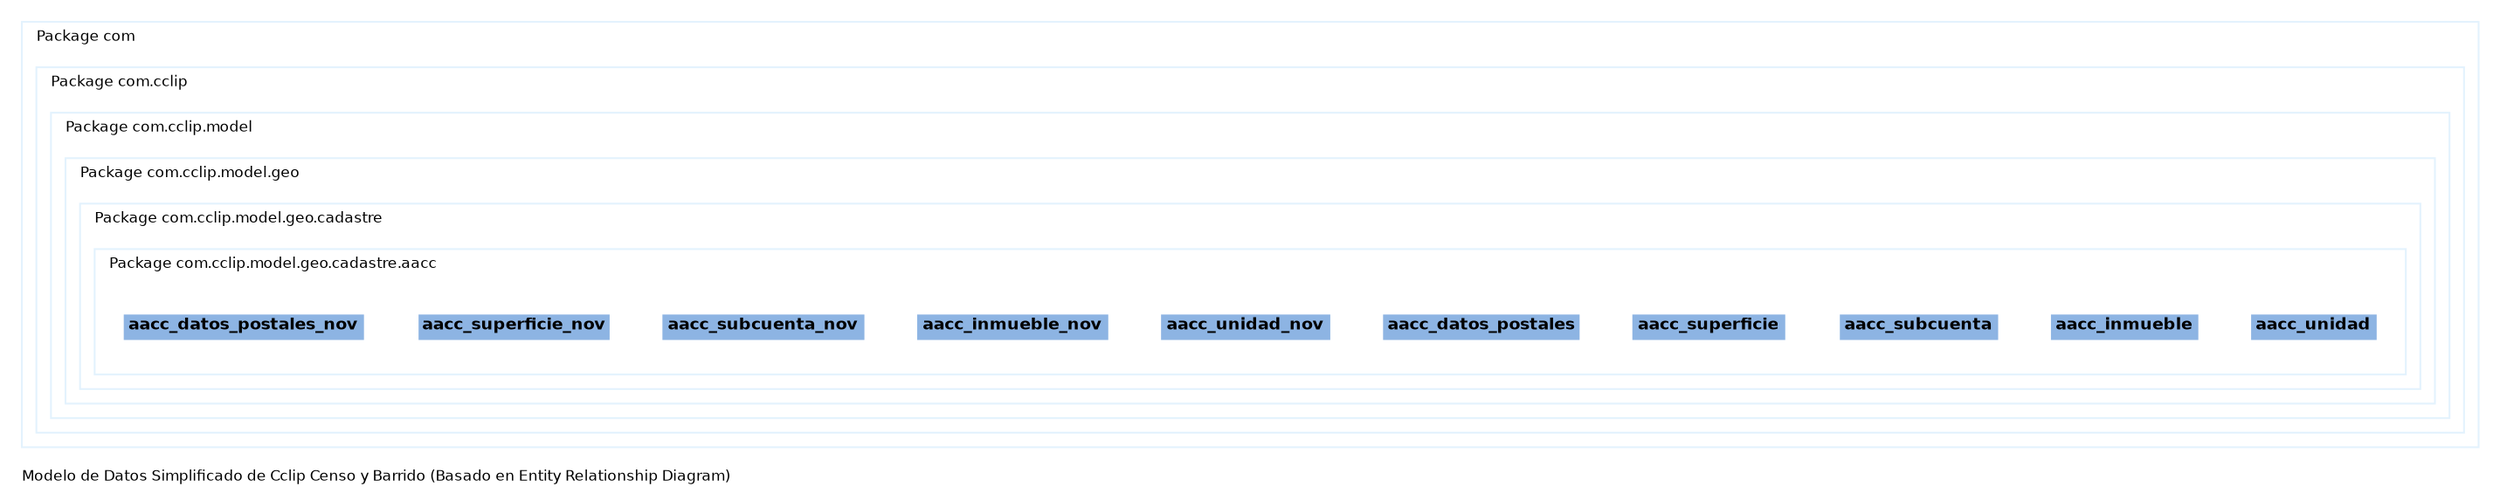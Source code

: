 digraph G {

	graph [
		label="Modelo de Datos Simplificado de Cclip Censo y Barrido (Basado en Entity Relationship Diagram)"
		rankdir="TB"
		bgcolor="#FFFFFF"
		labeljust="l"
		nodesep="0.18"
		ranksep="0.46"
		fontname="Helvetica"
		fontsize="8"
	];
	node [
		fontname="Helvetica"
		fontsize="9"
		shape="plaintext"
		
	];
	edge [
		arrowsize="0.5"
	];

	subgraph clustercom {
		color="#E3F2FD";
		label = "Package com";

		subgraph clustercom_cclip {
			color="#E3F2FD";
			label = "Package com.cclip";

			subgraph clustercom_cclip_model {
				color="#E3F2FD";
				label = "Package com.cclip.model";

				subgraph clustercom_cclip_model_geo {
					color="#E3F2FD";
					label = "Package com.cclip.model.geo";

					subgraph clustercom_cclip_model_geo_cadastre {
						color="#E3F2FD";
						label = "Package com.cclip.model.geo.cadastre";

						subgraph clustercom_cclip_model_geo_cadastre_aacc {
							color="#E3F2FD";
							label = "Package com.cclip.model.geo.cadastre.aacc";

							//com.cclip.model.geo.cadastre.aacc.AaccUnidad
							aacc_unidad [
								label=<
									<TABLE BORDER="0" CELLBORDER="0" CELLSPACING="0" BGCOLOR="#ffffff">
				<TR><TD COLSPAN="3" BGCOLOR="#8DB4E3"  ALIGN="CENTER"><B>aacc_unidad</B></TD></TR>

									</TABLE>>
									URL="com.cclip.model.geo.cadastre.aacc.AaccUnidad.html"
									tooltip="com.cclip.model.geo.cadastre.aacc.AaccUnidad"
							];

							//com.cclip.model.geo.cadastre.aacc.AaccInmueble
							aacc_inmueble [
								label=<
									<TABLE BORDER="0" CELLBORDER="0" CELLSPACING="0" BGCOLOR="#ffffff">
				<TR><TD COLSPAN="3" BGCOLOR="#8DB4E3"  ALIGN="CENTER"><B>aacc_inmueble</B></TD></TR>

									</TABLE>>
									URL="com.cclip.model.geo.cadastre.aacc.AaccInmueble.html"
									tooltip="com.cclip.model.geo.cadastre.aacc.AaccInmueble"
							];

							//com.cclip.model.geo.cadastre.aacc.AaccSubcuenta
							aacc_subcuenta [
								label=<
									<TABLE BORDER="0" CELLBORDER="0" CELLSPACING="0" BGCOLOR="#ffffff">
				<TR><TD COLSPAN="3" BGCOLOR="#8DB4E3"  ALIGN="CENTER"><B>aacc_subcuenta</B></TD></TR>

									</TABLE>>
									URL="com.cclip.model.geo.cadastre.aacc.AaccSubcuenta.html"
									tooltip="com.cclip.model.geo.cadastre.aacc.AaccSubcuenta"
							];

							//com.cclip.model.geo.cadastre.aacc.AaccSuperficie
							aacc_superficie [
								label=<
									<TABLE BORDER="0" CELLBORDER="0" CELLSPACING="0" BGCOLOR="#ffffff">
				<TR><TD COLSPAN="3" BGCOLOR="#8DB4E3"  ALIGN="CENTER"><B>aacc_superficie</B></TD></TR>

									</TABLE>>
									URL="com.cclip.model.geo.cadastre.aacc.AaccSuperficie.html"
									tooltip="com.cclip.model.geo.cadastre.aacc.AaccSuperficie"
							];

							//com.cclip.model.geo.cadastre.aacc.AaccDatosPostales
							aacc_datos_postales [
								label=<
									<TABLE BORDER="0" CELLBORDER="0" CELLSPACING="0" BGCOLOR="#ffffff">
				<TR><TD COLSPAN="3" BGCOLOR="#8DB4E3"  ALIGN="CENTER"><B>aacc_datos_postales</B></TD></TR>

									</TABLE>>
									URL="com.cclip.model.geo.cadastre.aacc.AaccDatosPostales.html"
									tooltip="com.cclip.model.geo.cadastre.aacc.AaccDatosPostales"
							];

							//com.cclip.model.geo.cadastre.aacc.AaccUnidadNov
							aacc_unidad_nov [
								label=<
									<TABLE BORDER="0" CELLBORDER="0" CELLSPACING="0" BGCOLOR="#ffffff">
				<TR><TD COLSPAN="3" BGCOLOR="#8DB4E3"  ALIGN="CENTER"><B>aacc_unidad_nov</B></TD></TR>

									</TABLE>>
									URL="com.cclip.model.geo.cadastre.aacc.AaccUnidadNov.html"
									tooltip="com.cclip.model.geo.cadastre.aacc.AaccUnidadNov"
							];

							//com.cclip.model.geo.cadastre.aacc.AaccInmuebleNov
							aacc_inmueble_nov [
								label=<
									<TABLE BORDER="0" CELLBORDER="0" CELLSPACING="0" BGCOLOR="#ffffff">
				<TR><TD COLSPAN="3" BGCOLOR="#8DB4E3"  ALIGN="CENTER"><B>aacc_inmueble_nov</B></TD></TR>

									</TABLE>>
									URL="com.cclip.model.geo.cadastre.aacc.AaccInmuebleNov.html"
									tooltip="com.cclip.model.geo.cadastre.aacc.AaccInmuebleNov"
							];

							//com.cclip.model.geo.cadastre.aacc.AaccSubcuentaNov
							aacc_subcuenta_nov [
								label=<
									<TABLE BORDER="0" CELLBORDER="0" CELLSPACING="0" BGCOLOR="#ffffff">
				<TR><TD COLSPAN="3" BGCOLOR="#8DB4E3"  ALIGN="CENTER"><B>aacc_subcuenta_nov</B></TD></TR>

									</TABLE>>
									URL="com.cclip.model.geo.cadastre.aacc.AaccSubcuentaNov.html"
									tooltip="com.cclip.model.geo.cadastre.aacc.AaccSubcuentaNov"
							];

							//com.cclip.model.geo.cadastre.aacc.AaccSuperficieNov
							aacc_superficie_nov [
								label=<
									<TABLE BORDER="0" CELLBORDER="0" CELLSPACING="0" BGCOLOR="#ffffff">
				<TR><TD COLSPAN="3" BGCOLOR="#8DB4E3"  ALIGN="CENTER"><B>aacc_superficie_nov</B></TD></TR>

									</TABLE>>
									URL="com.cclip.model.geo.cadastre.aacc.AaccSuperficieNov.html"
									tooltip="com.cclip.model.geo.cadastre.aacc.AaccSuperficieNov"
							];

							//com.cclip.model.geo.cadastre.aacc.AaccDatosPostalesNov
							aacc_datos_postales_nov [
								label=<
									<TABLE BORDER="0" CELLBORDER="0" CELLSPACING="0" BGCOLOR="#ffffff">
				<TR><TD COLSPAN="3" BGCOLOR="#8DB4E3"  ALIGN="CENTER"><B>aacc_datos_postales_nov</B></TD></TR>

									</TABLE>>
									URL="com.cclip.model.geo.cadastre.aacc.AaccDatosPostalesNov.html"
									tooltip="com.cclip.model.geo.cadastre.aacc.AaccDatosPostalesNov"
							];

						}

						subgraph clustercom_cclip_model_geo_cadastre_block {
							color="#E3F2FD";
							label = "Package com.cclip.model.geo.cadastre.block";

						}

						subgraph clustercom_cclip_model_geo_cadastre_subdivision {
							color="#E3F2FD";
							label = "Package com.cclip.model.geo.cadastre.subdivision";

						}

					}

				}

				subgraph clustercom_cclip_model_schedule {
					color="#E3F2FD";
					label = "Package com.cclip.model.schedule";

					subgraph clustercom_cclip_model_schedule_scanning {
						color="#E3F2FD";
						label = "Package com.cclip.model.schedule.scanning";

					}

					subgraph clustercom_cclip_model_schedule_census {
						color="#E3F2FD";
						label = "Package com.cclip.model.schedule.census";

					}

				}

				subgraph clustercom_cclip_model_person {
					color="#E3F2FD";
					label = "Package com.cclip.model.person";

				}

			}

		}

	}
}